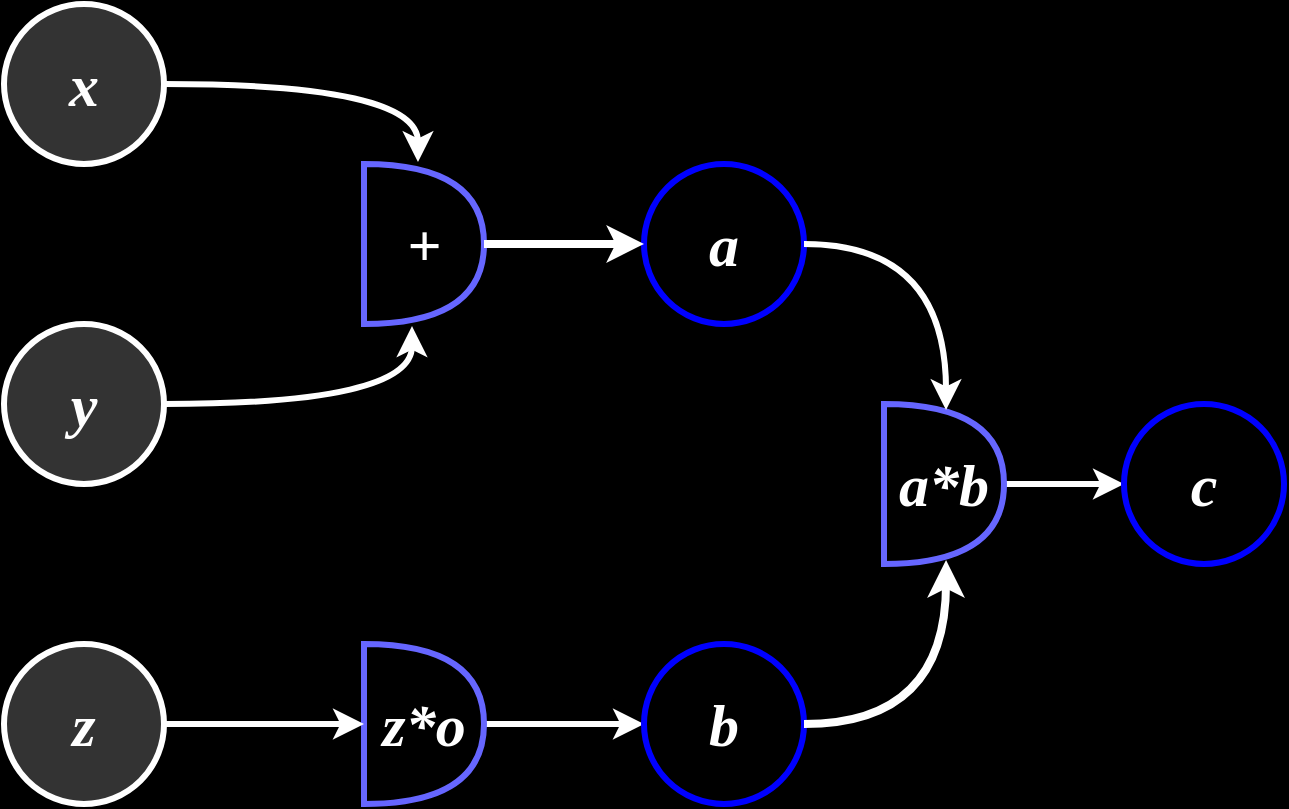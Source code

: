 <mxfile version="24.7.16">
  <diagram name="Page-1" id="Hhz-mPBU3fq4oi2SlDRV">
    <mxGraphModel dx="871" dy="592" grid="1" gridSize="10" guides="1" tooltips="1" connect="1" arrows="1" fold="1" page="1" pageScale="1" pageWidth="850" pageHeight="1100" background="#000000" math="0" shadow="0">
      <root>
        <mxCell id="0" />
        <mxCell id="1" parent="0" />
        <mxCell id="ClbY8FNFIf9lW31lGv9h-2" value="&lt;font face=&quot;Lucida Console&quot; size=&quot;1&quot;&gt;&lt;b&gt;&lt;i style=&quot;font-size: 30px;&quot;&gt;x&lt;/i&gt;&lt;/b&gt;&lt;/font&gt;" style="ellipse;whiteSpace=wrap;html=1;aspect=fixed;strokeColor=#FFFFFF;fillColor=#333333;fontColor=#FFFFFF;strokeWidth=3;" parent="1" vertex="1">
          <mxGeometry x="41" y="240" width="80" height="80" as="geometry" />
        </mxCell>
        <mxCell id="ClbY8FNFIf9lW31lGv9h-3" value="&lt;font face=&quot;Lucida Console&quot; size=&quot;1&quot;&gt;&lt;b&gt;&lt;i style=&quot;font-size: 30px;&quot;&gt;y&lt;/i&gt;&lt;/b&gt;&lt;/font&gt;" style="ellipse;whiteSpace=wrap;html=1;aspect=fixed;strokeColor=#FFFFFF;fillColor=#333333;fontColor=#FFFFFF;strokeWidth=3;" parent="1" vertex="1">
          <mxGeometry x="41" y="400" width="80" height="80" as="geometry" />
        </mxCell>
        <mxCell id="ClbY8FNFIf9lW31lGv9h-4" value="&lt;font face=&quot;Lucida Console&quot; style=&quot;font-size: 30px;&quot;&gt;&lt;b&gt;&lt;i&gt;+&lt;/i&gt;&lt;/b&gt;&lt;/font&gt;" style="shape=or;whiteSpace=wrap;html=1;strokeColor=#6666FF;strokeWidth=3;fillColor=#000000;fontColor=#FFFFFF;" parent="1" vertex="1">
          <mxGeometry x="221" y="320" width="60" height="80" as="geometry" />
        </mxCell>
        <mxCell id="ClbY8FNFIf9lW31lGv9h-9" value="&lt;font face=&quot;Lucida Console&quot; size=&quot;1&quot;&gt;&lt;b&gt;&lt;i style=&quot;font-size: 30px;&quot;&gt;a&lt;/i&gt;&lt;/b&gt;&lt;/font&gt;" style="ellipse;whiteSpace=wrap;html=1;aspect=fixed;fontColor=#FFFFFF;strokeColor=#0000FF;strokeWidth=3;fillColor=#000000;" parent="1" vertex="1">
          <mxGeometry x="361" y="320" width="80" height="80" as="geometry" />
        </mxCell>
        <mxCell id="ClbY8FNFIf9lW31lGv9h-10" value="" style="endArrow=classic;html=1;rounded=0;exitX=1;exitY=0.5;exitDx=0;exitDy=0;exitPerimeter=0;entryX=0;entryY=0.5;entryDx=0;entryDy=0;strokeColor=#FFFFFF;strokeWidth=4;" parent="1" source="ClbY8FNFIf9lW31lGv9h-4" target="ClbY8FNFIf9lW31lGv9h-9" edge="1">
          <mxGeometry width="50" height="50" relative="1" as="geometry">
            <mxPoint x="201" y="330" as="sourcePoint" />
            <mxPoint x="251" y="280" as="targetPoint" />
          </mxGeometry>
        </mxCell>
        <mxCell id="ClbY8FNFIf9lW31lGv9h-11" value="&lt;font face=&quot;Lucida Console&quot; size=&quot;1&quot;&gt;&lt;b&gt;&lt;i style=&quot;font-size: 30px;&quot;&gt;z&lt;/i&gt;&lt;/b&gt;&lt;/font&gt;" style="ellipse;whiteSpace=wrap;html=1;aspect=fixed;strokeColor=#FFFFFF;fillColor=#333333;fontColor=#FFFFFF;strokeWidth=3;" parent="1" vertex="1">
          <mxGeometry x="41" y="560" width="80" height="80" as="geometry" />
        </mxCell>
        <mxCell id="ClbY8FNFIf9lW31lGv9h-17" style="edgeStyle=orthogonalEdgeStyle;rounded=0;orthogonalLoop=1;jettySize=auto;html=1;exitX=1;exitY=0.5;exitDx=0;exitDy=0;exitPerimeter=0;entryX=0;entryY=0.5;entryDx=0;entryDy=0;strokeColor=#FFFFFF;strokeWidth=3;" parent="1" source="ClbY8FNFIf9lW31lGv9h-13" target="ClbY8FNFIf9lW31lGv9h-16" edge="1">
          <mxGeometry relative="1" as="geometry" />
        </mxCell>
        <mxCell id="ClbY8FNFIf9lW31lGv9h-13" value="&lt;b style=&quot;caret-color: rgb(0, 0, 0); font-family: &amp;quot;Lucida Console&amp;quot;; font-size: 30px;&quot;&gt;&lt;i&gt;z*o&lt;/i&gt;&lt;/b&gt;" style="shape=or;whiteSpace=wrap;html=1;strokeColor=#6666FF;strokeWidth=3;fillColor=#000000;fontColor=#FFFFFF;" parent="1" vertex="1">
          <mxGeometry x="221" y="560" width="60" height="80" as="geometry" />
        </mxCell>
        <mxCell id="ClbY8FNFIf9lW31lGv9h-15" style="edgeStyle=orthogonalEdgeStyle;rounded=0;orthogonalLoop=1;jettySize=auto;html=1;exitX=1;exitY=0.5;exitDx=0;exitDy=0;entryX=0;entryY=0.5;entryDx=0;entryDy=0;entryPerimeter=0;strokeColor=#FFFFFF;strokeWidth=3;" parent="1" source="ClbY8FNFIf9lW31lGv9h-11" target="ClbY8FNFIf9lW31lGv9h-13" edge="1">
          <mxGeometry relative="1" as="geometry" />
        </mxCell>
        <mxCell id="ClbY8FNFIf9lW31lGv9h-16" value="&lt;font face=&quot;Lucida Console&quot; size=&quot;1&quot;&gt;&lt;b&gt;&lt;i style=&quot;font-size: 30px;&quot;&gt;b&lt;/i&gt;&lt;/b&gt;&lt;/font&gt;" style="ellipse;whiteSpace=wrap;html=1;aspect=fixed;fontColor=#FFFFFF;strokeColor=#0000FF;strokeWidth=3;fillColor=#000000;" parent="1" vertex="1">
          <mxGeometry x="361" y="560" width="80" height="80" as="geometry" />
        </mxCell>
        <mxCell id="KKx9pa7AgyK1we-2XIdl-8" style="edgeStyle=orthogonalEdgeStyle;rounded=0;orthogonalLoop=1;jettySize=auto;html=1;exitX=1;exitY=0.5;exitDx=0;exitDy=0;exitPerimeter=0;entryX=0;entryY=0.5;entryDx=0;entryDy=0;strokeColor=#FFFFFF;strokeWidth=3;" edge="1" parent="1" source="KKx9pa7AgyK1we-2XIdl-1" target="KKx9pa7AgyK1we-2XIdl-7">
          <mxGeometry relative="1" as="geometry" />
        </mxCell>
        <mxCell id="KKx9pa7AgyK1we-2XIdl-1" value="&lt;font face=&quot;Lucida Console&quot; style=&quot;font-size: 30px;&quot;&gt;&lt;b&gt;&lt;i&gt;a*b&lt;/i&gt;&lt;/b&gt;&lt;/font&gt;" style="shape=or;whiteSpace=wrap;html=1;strokeColor=#6666FF;strokeWidth=3;fillColor=#000000;fontColor=#FFFFFF;" vertex="1" parent="1">
          <mxGeometry x="481" y="440" width="60" height="80" as="geometry" />
        </mxCell>
        <mxCell id="KKx9pa7AgyK1we-2XIdl-2" style="edgeStyle=orthogonalEdgeStyle;rounded=0;orthogonalLoop=1;jettySize=auto;html=1;exitX=1;exitY=0.5;exitDx=0;exitDy=0;entryX=0.517;entryY=0.038;entryDx=0;entryDy=0;entryPerimeter=0;strokeColor=#FFFFFF;curved=1;strokeWidth=3;" edge="1" parent="1" source="ClbY8FNFIf9lW31lGv9h-9" target="KKx9pa7AgyK1we-2XIdl-1">
          <mxGeometry relative="1" as="geometry" />
        </mxCell>
        <mxCell id="KKx9pa7AgyK1we-2XIdl-3" style="edgeStyle=orthogonalEdgeStyle;rounded=0;orthogonalLoop=1;jettySize=auto;html=1;exitX=1;exitY=0.5;exitDx=0;exitDy=0;entryX=0.517;entryY=0.975;entryDx=0;entryDy=0;entryPerimeter=0;curved=1;strokeColor=#FFFFFF;strokeWidth=4;" edge="1" parent="1" source="ClbY8FNFIf9lW31lGv9h-16" target="KKx9pa7AgyK1we-2XIdl-1">
          <mxGeometry relative="1" as="geometry" />
        </mxCell>
        <mxCell id="KKx9pa7AgyK1we-2XIdl-4" style="edgeStyle=orthogonalEdgeStyle;rounded=0;orthogonalLoop=1;jettySize=auto;html=1;exitX=1;exitY=0.5;exitDx=0;exitDy=0;entryX=0.45;entryY=-0.012;entryDx=0;entryDy=0;entryPerimeter=0;curved=1;strokeColor=#FFFFFF;strokeWidth=3;" edge="1" parent="1" source="ClbY8FNFIf9lW31lGv9h-2" target="ClbY8FNFIf9lW31lGv9h-4">
          <mxGeometry relative="1" as="geometry" />
        </mxCell>
        <mxCell id="KKx9pa7AgyK1we-2XIdl-6" style="edgeStyle=orthogonalEdgeStyle;rounded=0;orthogonalLoop=1;jettySize=auto;html=1;exitX=1;exitY=0.5;exitDx=0;exitDy=0;entryX=0.4;entryY=1.013;entryDx=0;entryDy=0;entryPerimeter=0;curved=1;strokeColor=#FFFFFF;strokeWidth=3;" edge="1" parent="1" source="ClbY8FNFIf9lW31lGv9h-3" target="ClbY8FNFIf9lW31lGv9h-4">
          <mxGeometry relative="1" as="geometry" />
        </mxCell>
        <mxCell id="KKx9pa7AgyK1we-2XIdl-7" value="&lt;font face=&quot;Lucida Console&quot; size=&quot;1&quot;&gt;&lt;b&gt;&lt;i style=&quot;font-size: 30px;&quot;&gt;c&lt;/i&gt;&lt;/b&gt;&lt;/font&gt;" style="ellipse;whiteSpace=wrap;html=1;aspect=fixed;fontColor=#FFFFFF;strokeColor=#0000FF;strokeWidth=3;fillColor=#000000;" vertex="1" parent="1">
          <mxGeometry x="601" y="440" width="80" height="80" as="geometry" />
        </mxCell>
      </root>
    </mxGraphModel>
  </diagram>
</mxfile>
